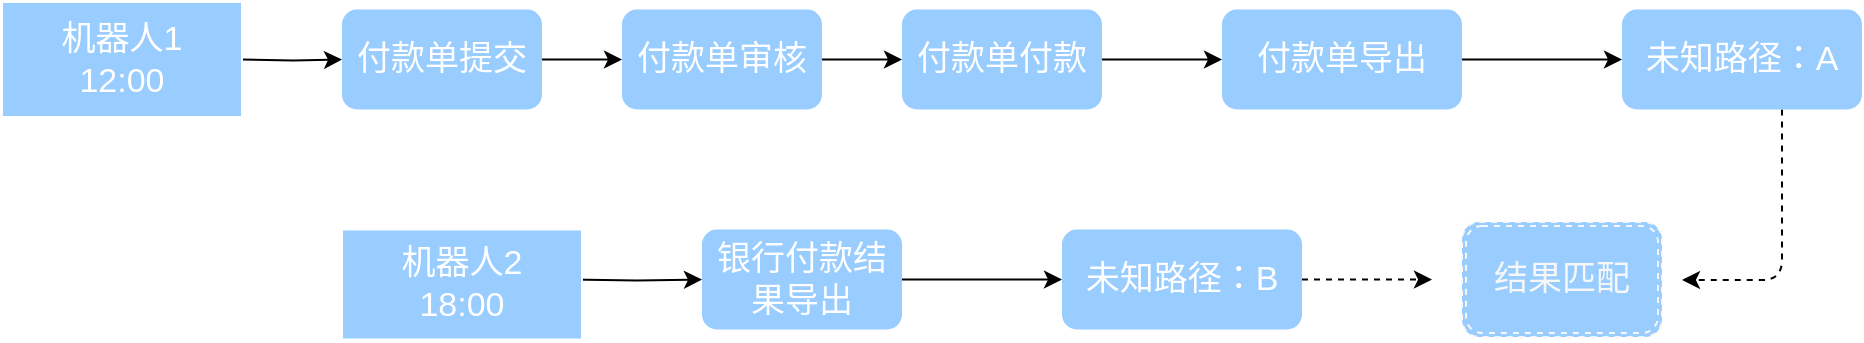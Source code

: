 <mxfile version="14.7.7" type="github">
  <diagram id="9G6DWGvrxe1A10mMCoee" name="Page-1">
    <mxGraphModel dx="1865" dy="547" grid="1" gridSize="10" guides="1" tooltips="1" connect="1" arrows="1" fold="1" page="1" pageScale="1" pageWidth="827" pageHeight="1169" math="0" shadow="0">
      <root>
        <mxCell id="0" />
        <mxCell id="1" parent="0" />
        <mxCell id="gOXKGh_SDQsF3oveUpiX-8" style="edgeStyle=orthogonalEdgeStyle;rounded=0;orthogonalLoop=1;jettySize=auto;html=1;exitX=1;exitY=0.5;exitDx=0;exitDy=0;entryX=0;entryY=0.5;entryDx=0;entryDy=0;" edge="1" parent="1" source="gOXKGh_SDQsF3oveUpiX-1" target="gOXKGh_SDQsF3oveUpiX-6">
          <mxGeometry relative="1" as="geometry" />
        </mxCell>
        <mxCell id="gOXKGh_SDQsF3oveUpiX-1" value="&lt;font style=&quot;font-size: 17px&quot; color=&quot;#ffffff&quot;&gt;付款单提交&lt;/font&gt;" style="rounded=1;whiteSpace=wrap;html=1;shadow=0;sketch=0;glass=0;fillColor=#99CCFF;strokeColor=none;" vertex="1" parent="1">
          <mxGeometry x="-220" y="233.75" width="100" height="50" as="geometry" />
        </mxCell>
        <mxCell id="gOXKGh_SDQsF3oveUpiX-5" style="edgeStyle=orthogonalEdgeStyle;rounded=0;orthogonalLoop=1;jettySize=auto;html=1;exitX=1;exitY=0.5;exitDx=0;exitDy=0;entryX=0;entryY=0.5;entryDx=0;entryDy=0;" edge="1" parent="1" target="gOXKGh_SDQsF3oveUpiX-1">
          <mxGeometry relative="1" as="geometry">
            <mxPoint x="-270" y="258.75" as="sourcePoint" />
          </mxGeometry>
        </mxCell>
        <mxCell id="gOXKGh_SDQsF3oveUpiX-9" value="" style="edgeStyle=orthogonalEdgeStyle;rounded=0;orthogonalLoop=1;jettySize=auto;html=1;" edge="1" parent="1" source="gOXKGh_SDQsF3oveUpiX-6" target="gOXKGh_SDQsF3oveUpiX-7">
          <mxGeometry relative="1" as="geometry" />
        </mxCell>
        <mxCell id="gOXKGh_SDQsF3oveUpiX-6" value="&lt;font style=&quot;font-size: 17px&quot; color=&quot;#ffffff&quot;&gt;付款单审核&lt;/font&gt;" style="rounded=1;whiteSpace=wrap;html=1;shadow=0;sketch=0;glass=0;fillColor=#99CCFF;strokeColor=none;" vertex="1" parent="1">
          <mxGeometry x="-80" y="233.75" width="100" height="50" as="geometry" />
        </mxCell>
        <mxCell id="gOXKGh_SDQsF3oveUpiX-23" value="" style="edgeStyle=orthogonalEdgeStyle;rounded=0;orthogonalLoop=1;jettySize=auto;html=1;" edge="1" parent="1" source="gOXKGh_SDQsF3oveUpiX-7" target="gOXKGh_SDQsF3oveUpiX-22">
          <mxGeometry relative="1" as="geometry" />
        </mxCell>
        <mxCell id="gOXKGh_SDQsF3oveUpiX-7" value="&lt;font style=&quot;font-size: 17px&quot; color=&quot;#ffffff&quot;&gt;付款单付款&lt;/font&gt;" style="rounded=1;whiteSpace=wrap;html=1;shadow=0;sketch=0;glass=0;fillColor=#99CCFF;strokeColor=none;" vertex="1" parent="1">
          <mxGeometry x="60" y="233.75" width="100" height="50" as="geometry" />
        </mxCell>
        <mxCell id="gOXKGh_SDQsF3oveUpiX-39" value="" style="edgeStyle=orthogonalEdgeStyle;rounded=0;orthogonalLoop=1;jettySize=auto;html=1;" edge="1" parent="1" source="gOXKGh_SDQsF3oveUpiX-12" target="gOXKGh_SDQsF3oveUpiX-38">
          <mxGeometry relative="1" as="geometry" />
        </mxCell>
        <mxCell id="gOXKGh_SDQsF3oveUpiX-12" value="&lt;font style=&quot;font-size: 17px&quot; color=&quot;#ffffff&quot;&gt;银行付款结果导出&lt;/font&gt;" style="rounded=1;whiteSpace=wrap;html=1;shadow=0;sketch=0;glass=0;fillColor=#99CCFF;strokeColor=none;" vertex="1" parent="1">
          <mxGeometry x="-40" y="343.75" width="100" height="50" as="geometry" />
        </mxCell>
        <mxCell id="gOXKGh_SDQsF3oveUpiX-13" style="edgeStyle=orthogonalEdgeStyle;rounded=0;orthogonalLoop=1;jettySize=auto;html=1;exitX=1;exitY=0.5;exitDx=0;exitDy=0;entryX=0;entryY=0.5;entryDx=0;entryDy=0;" edge="1" parent="1" target="gOXKGh_SDQsF3oveUpiX-12">
          <mxGeometry relative="1" as="geometry">
            <mxPoint x="-106" y="368.75" as="sourcePoint" />
          </mxGeometry>
        </mxCell>
        <mxCell id="gOXKGh_SDQsF3oveUpiX-18" value="&lt;font color=&quot;#ffffff&quot; style=&quot;font-size: 17px&quot;&gt;机器人1&lt;br&gt;12:00&lt;/font&gt;" style="rounded=0;whiteSpace=wrap;html=1;shadow=0;glass=0;sketch=0;fillColor=#99CCFF;strokeColor=#FFFFFF;" vertex="1" parent="1">
          <mxGeometry x="-390" y="230" width="120" height="57.5" as="geometry" />
        </mxCell>
        <mxCell id="gOXKGh_SDQsF3oveUpiX-19" value="&lt;font color=&quot;#ffffff&quot; style=&quot;font-size: 17px&quot;&gt;机器人2&lt;br&gt;18:00&lt;/font&gt;" style="rounded=0;whiteSpace=wrap;html=1;shadow=0;glass=0;sketch=0;fillColor=#99CCFF;strokeColor=#FFFFFF;" vertex="1" parent="1">
          <mxGeometry x="-220" y="343.75" width="120" height="55" as="geometry" />
        </mxCell>
        <mxCell id="gOXKGh_SDQsF3oveUpiX-41" value="" style="edgeStyle=orthogonalEdgeStyle;rounded=0;orthogonalLoop=1;jettySize=auto;html=1;" edge="1" parent="1" source="gOXKGh_SDQsF3oveUpiX-22" target="gOXKGh_SDQsF3oveUpiX-40">
          <mxGeometry relative="1" as="geometry" />
        </mxCell>
        <mxCell id="gOXKGh_SDQsF3oveUpiX-22" value="&lt;font style=&quot;font-size: 17px&quot; color=&quot;#ffffff&quot;&gt;付款单导出&lt;/font&gt;" style="rounded=1;whiteSpace=wrap;html=1;shadow=0;sketch=0;glass=0;fillColor=#99CCFF;strokeColor=none;" vertex="1" parent="1">
          <mxGeometry x="220" y="233.75" width="120" height="50" as="geometry" />
        </mxCell>
        <mxCell id="gOXKGh_SDQsF3oveUpiX-24" value="&lt;font style=&quot;font-size: 17px&quot; color=&quot;#f7f7f7&quot;&gt;结果匹配&lt;/font&gt;" style="shape=ext;double=1;rounded=1;whiteSpace=wrap;html=1;shadow=0;glass=0;sketch=0;fillColor=#99CCFF;strokeColor=#F7F7F7;dashed=1;" vertex="1" parent="1">
          <mxGeometry x="340" y="340" width="100" height="57.5" as="geometry" />
        </mxCell>
        <mxCell id="gOXKGh_SDQsF3oveUpiX-48" style="edgeStyle=orthogonalEdgeStyle;rounded=1;jumpStyle=gap;orthogonalLoop=1;jettySize=auto;html=1;entryX=0;entryY=0.5;entryDx=0;entryDy=0;dashed=1;strokeColor=#000000;" edge="1" parent="1" source="gOXKGh_SDQsF3oveUpiX-38">
          <mxGeometry relative="1" as="geometry">
            <mxPoint x="325" y="368.75" as="targetPoint" />
          </mxGeometry>
        </mxCell>
        <mxCell id="gOXKGh_SDQsF3oveUpiX-38" value="&lt;font style=&quot;font-size: 17px&quot; color=&quot;#ffffff&quot;&gt;未知路径：B&lt;/font&gt;" style="rounded=1;whiteSpace=wrap;html=1;shadow=0;sketch=0;glass=0;fillColor=#99CCFF;strokeColor=none;" vertex="1" parent="1">
          <mxGeometry x="140" y="343.75" width="120" height="50" as="geometry" />
        </mxCell>
        <mxCell id="gOXKGh_SDQsF3oveUpiX-43" style="edgeStyle=orthogonalEdgeStyle;orthogonalLoop=1;jettySize=auto;html=1;jumpStyle=gap;rounded=1;dashed=1;" edge="1" parent="1" source="gOXKGh_SDQsF3oveUpiX-40">
          <mxGeometry relative="1" as="geometry">
            <mxPoint x="450" y="369" as="targetPoint" />
            <Array as="points">
              <mxPoint x="500" y="369" />
            </Array>
          </mxGeometry>
        </mxCell>
        <mxCell id="gOXKGh_SDQsF3oveUpiX-40" value="&lt;font color=&quot;#ffffff&quot;&gt;&lt;span style=&quot;font-size: 17px&quot;&gt;未知路径：A&lt;/span&gt;&lt;/font&gt;" style="rounded=1;whiteSpace=wrap;html=1;shadow=0;sketch=0;glass=0;fillColor=#99CCFF;strokeColor=none;" vertex="1" parent="1">
          <mxGeometry x="420" y="233.75" width="120" height="50" as="geometry" />
        </mxCell>
      </root>
    </mxGraphModel>
  </diagram>
</mxfile>
